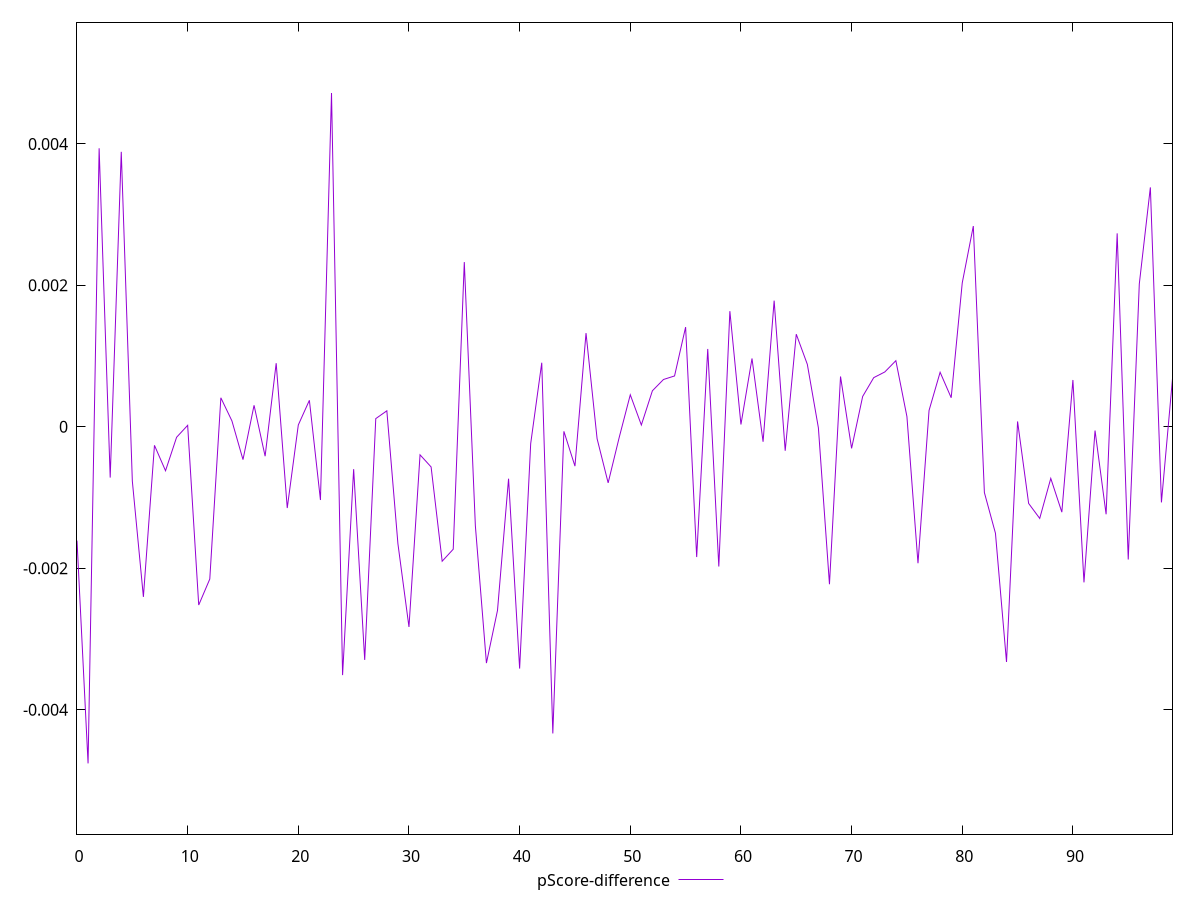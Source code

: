 reset

$pScoreDifference <<EOF
0 -0.0016095110617041497
1 -0.004760192494031923
2 0.003938285735488378
3 -0.0007179692064109844
4 0.003888306430629873
5 -0.0007672861286054378
6 -0.002405539205231344
7 -0.0002623966903406716
8 -0.0006215957850839171
9 -0.00014828530542509988
10 0.00002062662466195686
11 -0.0025204549672425136
12 -0.0021531736230493426
13 0.0004100118552914367
14 0.00008325530605812759
15 -0.00046429333883113433
16 0.00030407379158059467
17 -0.0004159620602871561
18 0.000899022879423228
19 -0.0011490076423853468
20 0.000025826156750952123
21 0.0003744455257159718
22 -0.0010352941534262916
23 0.004719847199731841
24 -0.0035116824275519543
25 -0.000599147261493238
26 -0.0032969537858827946
27 0.00011558585840010238
28 0.00022606906773958713
29 -0.0016522506615241905
30 -0.0028306724450199994
31 -0.0003963670969762134
32 -0.0005680366229596778
33 -0.001901025268123524
34 -0.0017311814167267903
35 0.0023292741400149364
36 -0.0014000227403274668
37 -0.00334154903589301
38 -0.002596709078917847
39 -0.0007339964197790039
40 -0.003418769140825284
41 -0.00023772908148100846
42 0.0009057130867760055
43 -0.004336150057913213
44 -0.00006433672898542575
45 -0.0005562484420232883
46 0.0013246429516451386
47 -0.00016795078387099593
48 -0.0007929549933729518
49 -0.00014965836995117776
50 0.00045249320075846367
51 0.00002533403787219335
52 0.0005095635885735694
53 0.00066877375649943
54 0.0007188385695462429
55 0.0014098787687298886
56 -0.0018418354928473324
57 0.0011006826611772436
58 -0.0019754953105601825
59 0.0016352812305711062
60 0.00003240521261904661
61 0.000965787592941636
62 -0.0002113957532956512
63 0.0017836938788945433
64 -0.0003393225619439111
65 0.0013095016120849845
66 0.0008829275963542216
67 -0.000015294721067649064
68 -0.002226789187630529
69 0.000711096592919569
70 -0.00030501218208711656
71 0.00042900756725872125
72 0.0006949692910108718
73 0.0007751207034016883
74 0.0009348873855310469
75 0.00014453656449620045
76 -0.0019298185977152382
77 0.0002313000561091627
78 0.000771023279551919
79 0.00041067119084847725
80 0.0020350591989157785
81 0.002838610906863881
82 -0.0009299476924149452
83 -0.0015052406070403812
84 -0.00332595132718172
85 0.00007540398209449073
86 -0.0010838954783901622
87 -0.0012957329331941825
88 -0.0007298296198773313
89 -0.0012071578100779634
90 0.0006615848743884989
91 -0.0022004821694214804
92 -0.00005313186172284379
93 -0.0012371187929745009
94 0.0027350949898932164
95 -0.0018765153362092502
96 0.0020203224577078904
97 0.003385246777237949
98 -0.0010693389255544972
99 0.0006810828712956463
EOF

set key outside below
set xrange [0:99]
set yrange [-0.005760192494031923:0.0057198471997318414]
set trange [-0.005760192494031923:0.0057198471997318414]
set terminal svg size 640, 500 enhanced background rgb 'white'
set output "report_00019_2021-02-10T18-14-37.922Z//first-contentful-paint/samples/pages+cached+noadtech+nomedia/pScore-difference/values.svg"

plot $pScoreDifference title "pScore-difference" with line

reset
